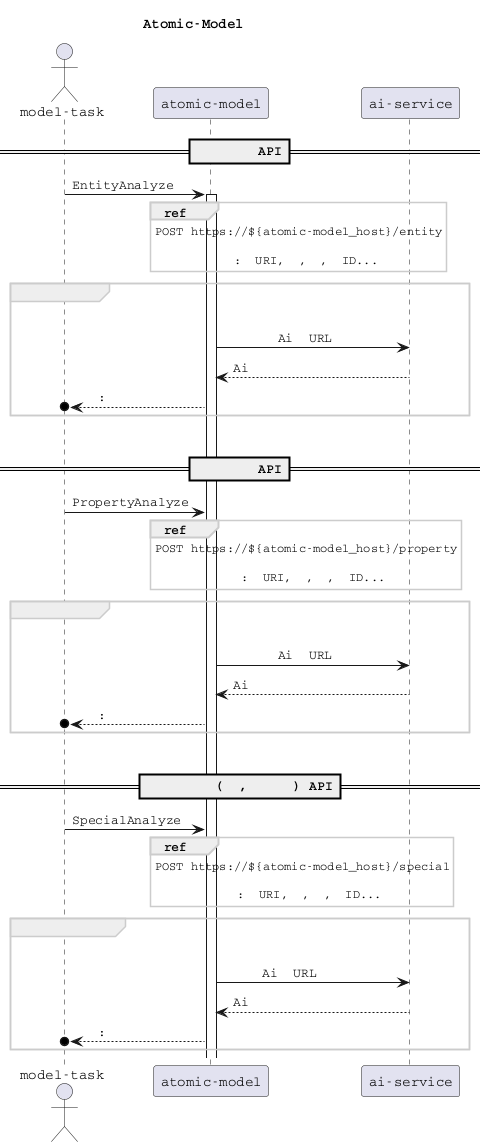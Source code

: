 @startuml
skinparam defaultFontName Courier
skinparam shadowing false
skinparam noteBackgroundColor #eee
skinparam noteBorderColor transparent
skinparam sequenceGroupBorderColor #ccc
skinparam sequenceReferenceBorderColor #ccc

title Atomic-Model 原子模型分析的时序图

actor       "model-task"        as MT
participant "atomic-model"      as AM
participant "ai-service"        as AS

==请求 实体分析 API==

MT -> AM: EntityAnalyze

ref over AM
POST https://${atomic-model_host}/entity

入参:图片URI,实体,参数,请求ID...
end ref

activate AM

group 实体分析 校验
    |||
    AS <- AM: 请求对应实体的Ai分析URL
    AM <-- AS: Ai分析结果

    MT o<-- AM: 返回:分析结果
end


|||
==请求 属性分析 API==

MT -> AM: PropertyAnalyze

ref over AM
POST https://${atomic-model_host}/property

入参:图片URI,实体,参数,请求ID...
end ref

group 属性分析 校验
    |||
    AS <- AM: 请求对应属性的Ai分析URL
    AM <-- AS: Ai分析结果

    MT o<-- AM: 返回:分析结果
end


|||
==请求 特殊模型分析(去重,图片质量检测) API==

MT -> AM: SpecialAnalyze

ref over AM
POST https://${atomic-model_host}/special

入参:图片URI,实体,参数,请求ID...
end ref

group 特殊模型分析 校验
    |||
    AS <- AM: 请求对应的Ai分析URL
    AM <-- AS: Ai分析结果

    MT o<-- AM: 返回:分析结果
end


deactivate AS

@enduml